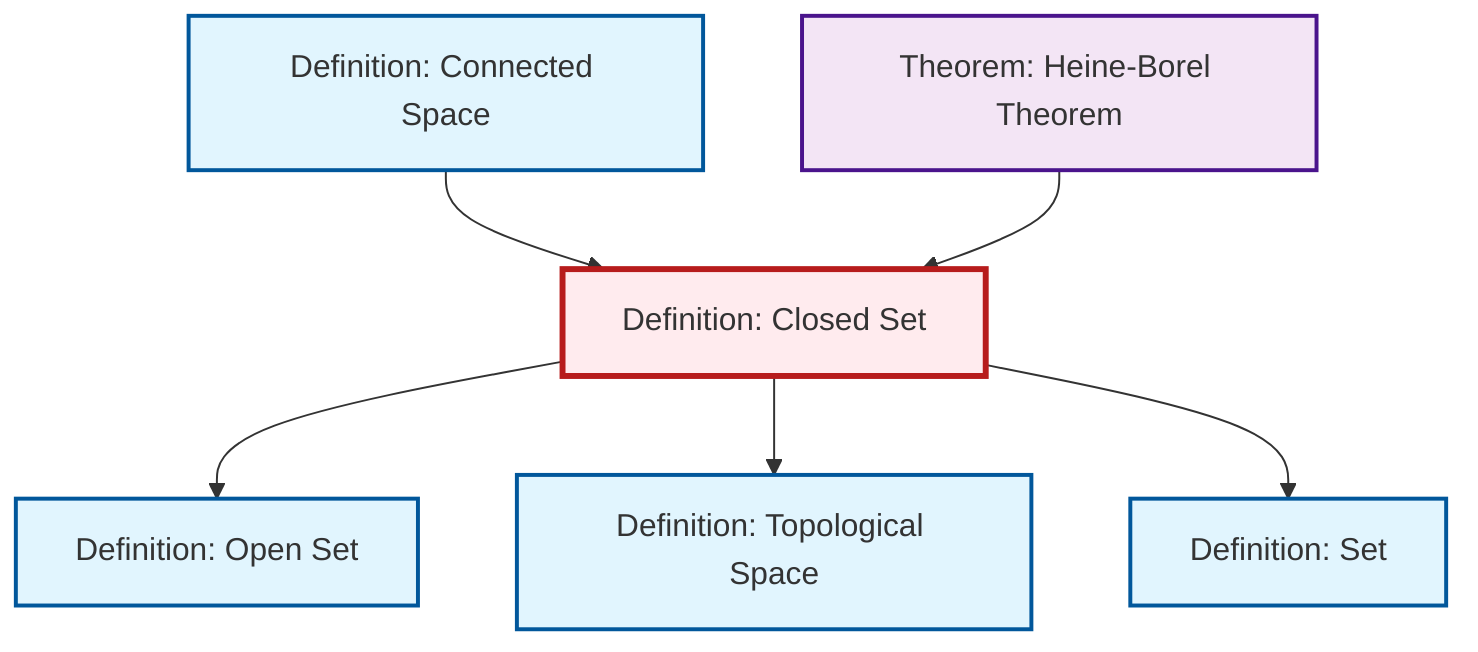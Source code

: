 graph TD
    classDef definition fill:#e1f5fe,stroke:#01579b,stroke-width:2px
    classDef theorem fill:#f3e5f5,stroke:#4a148c,stroke-width:2px
    classDef axiom fill:#fff3e0,stroke:#e65100,stroke-width:2px
    classDef example fill:#e8f5e9,stroke:#1b5e20,stroke-width:2px
    classDef current fill:#ffebee,stroke:#b71c1c,stroke-width:3px
    def-connected["Definition: Connected Space"]:::definition
    def-set["Definition: Set"]:::definition
    def-open-set["Definition: Open Set"]:::definition
    def-closed-set["Definition: Closed Set"]:::definition
    thm-heine-borel["Theorem: Heine-Borel Theorem"]:::theorem
    def-topological-space["Definition: Topological Space"]:::definition
    def-connected --> def-closed-set
    def-closed-set --> def-open-set
    thm-heine-borel --> def-closed-set
    def-closed-set --> def-topological-space
    def-closed-set --> def-set
    class def-closed-set current